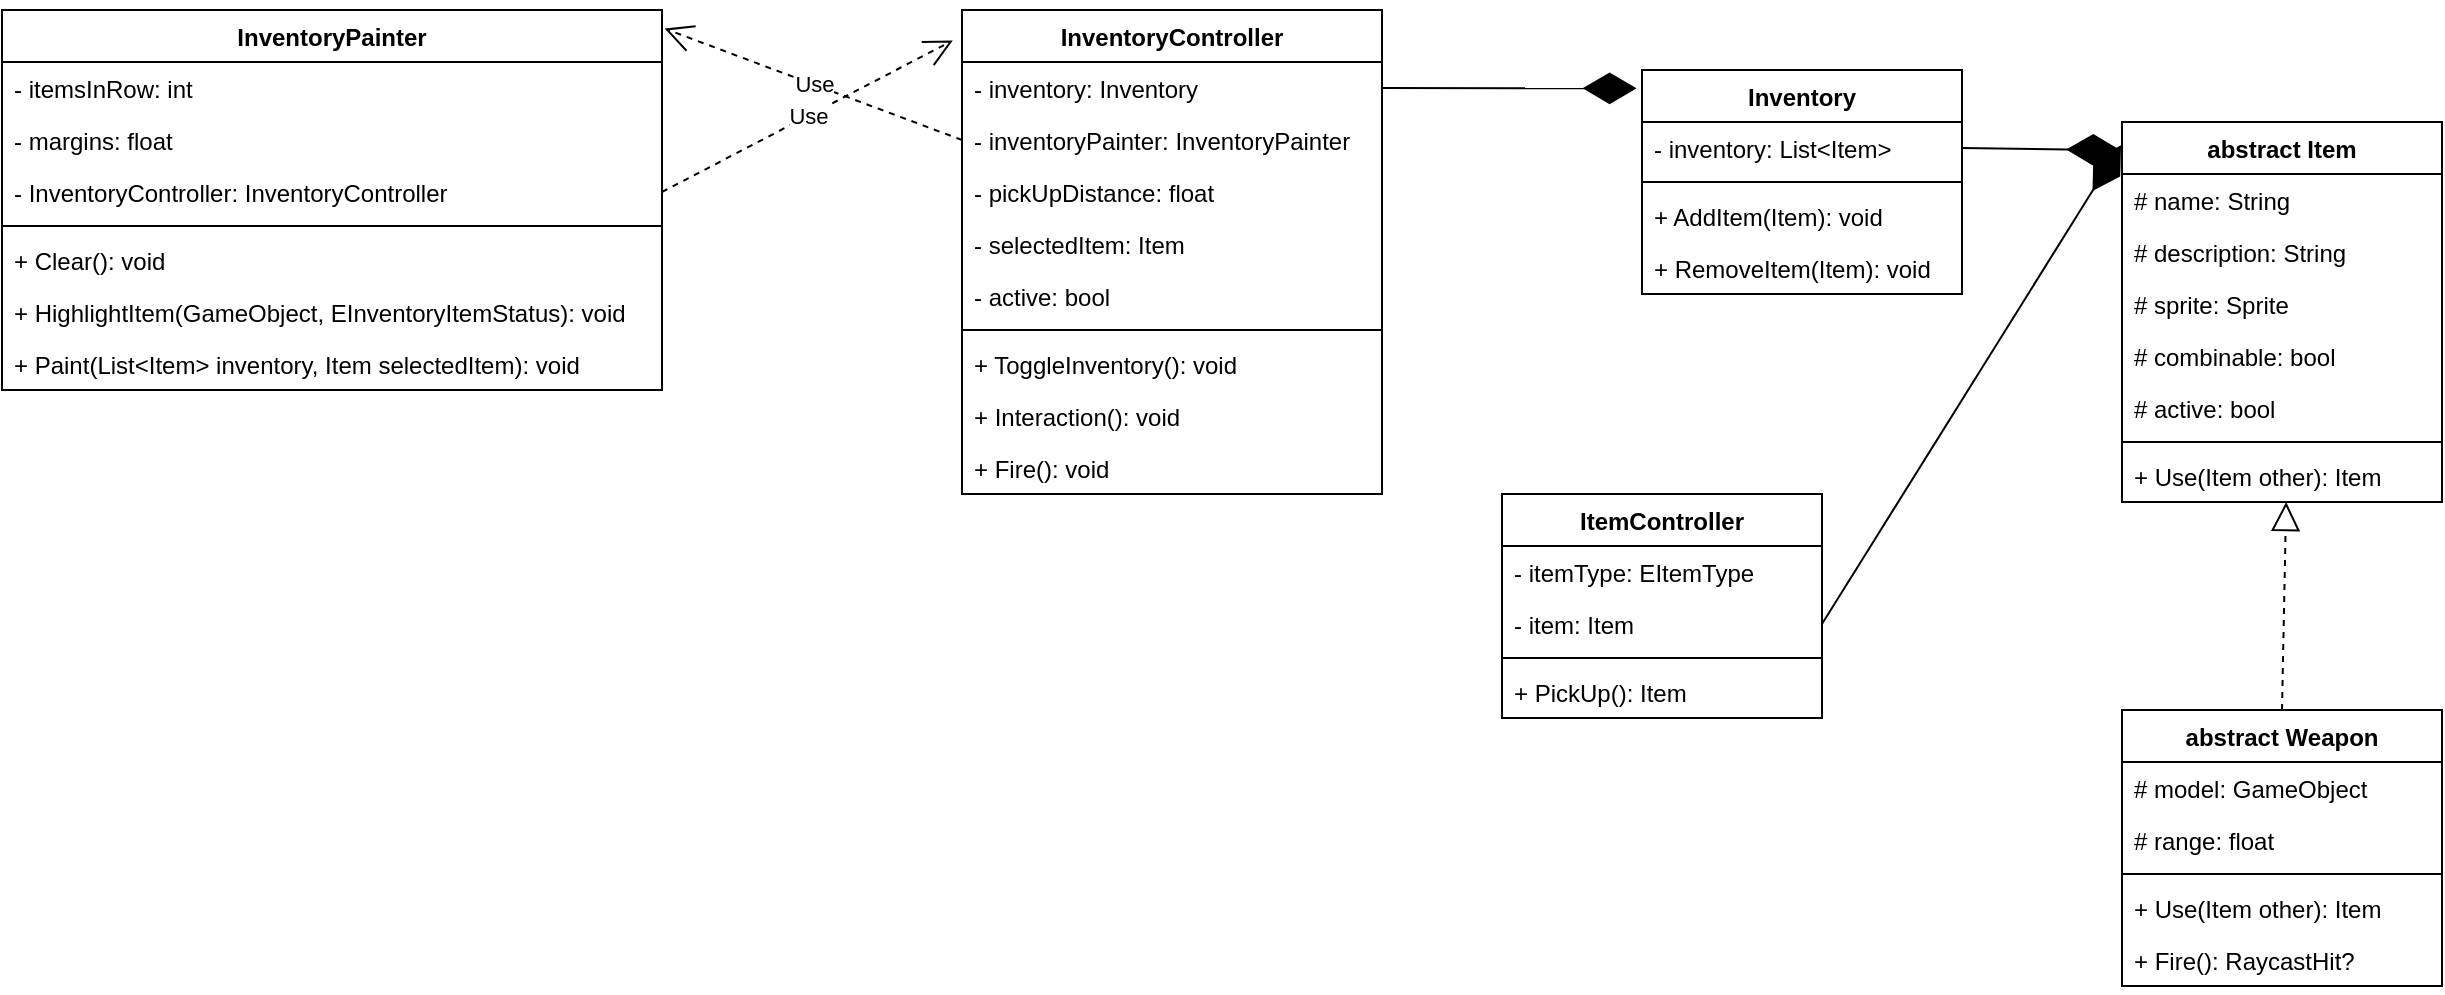 <mxfile version="13.10.4" type="device"><diagram name="Page-1" id="e7e014a7-5840-1c2e-5031-d8a46d1fe8dd"><mxGraphModel dx="2274" dy="796" grid="0" gridSize="10" guides="1" tooltips="1" connect="1" arrows="1" fold="1" page="0" pageScale="1" pageWidth="1169" pageHeight="826" background="#ffffff" math="0" shadow="0"><root><mxCell id="0"/><mxCell id="1" parent="0"/><mxCell id="oiC9Q9Fq3TdMBgT42Lqb-41" value="InventoryController" style="swimlane;fontStyle=1;align=center;verticalAlign=top;childLayout=stackLayout;horizontal=1;startSize=26;horizontalStack=0;resizeParent=1;resizeParentMax=0;resizeLast=0;collapsible=1;marginBottom=0;" vertex="1" parent="1"><mxGeometry x="170" y="50" width="210" height="242" as="geometry"><mxRectangle x="500" y="10" width="140" height="26" as="alternateBounds"/></mxGeometry></mxCell><mxCell id="oiC9Q9Fq3TdMBgT42Lqb-56" value="- inventory: Inventory" style="text;strokeColor=none;fillColor=none;align=left;verticalAlign=top;spacingLeft=4;spacingRight=4;overflow=hidden;rotatable=0;points=[[0,0.5],[1,0.5]];portConstraint=eastwest;" vertex="1" parent="oiC9Q9Fq3TdMBgT42Lqb-41"><mxGeometry y="26" width="210" height="26" as="geometry"/></mxCell><mxCell id="oiC9Q9Fq3TdMBgT42Lqb-42" value="- inventoryPainter: InventoryPainter" style="text;strokeColor=none;fillColor=none;align=left;verticalAlign=top;spacingLeft=4;spacingRight=4;overflow=hidden;rotatable=0;points=[[0,0.5],[1,0.5]];portConstraint=eastwest;" vertex="1" parent="oiC9Q9Fq3TdMBgT42Lqb-41"><mxGeometry y="52" width="210" height="26" as="geometry"/></mxCell><mxCell id="oiC9Q9Fq3TdMBgT42Lqb-72" value="- pickUpDistance: float" style="text;strokeColor=none;fillColor=none;align=left;verticalAlign=top;spacingLeft=4;spacingRight=4;overflow=hidden;rotatable=0;points=[[0,0.5],[1,0.5]];portConstraint=eastwest;" vertex="1" parent="oiC9Q9Fq3TdMBgT42Lqb-41"><mxGeometry y="78" width="210" height="26" as="geometry"/></mxCell><mxCell id="oiC9Q9Fq3TdMBgT42Lqb-73" value="- selectedItem: Item" style="text;strokeColor=none;fillColor=none;align=left;verticalAlign=top;spacingLeft=4;spacingRight=4;overflow=hidden;rotatable=0;points=[[0,0.5],[1,0.5]];portConstraint=eastwest;" vertex="1" parent="oiC9Q9Fq3TdMBgT42Lqb-41"><mxGeometry y="104" width="210" height="26" as="geometry"/></mxCell><mxCell id="oiC9Q9Fq3TdMBgT42Lqb-74" value="- active: bool" style="text;strokeColor=none;fillColor=none;align=left;verticalAlign=top;spacingLeft=4;spacingRight=4;overflow=hidden;rotatable=0;points=[[0,0.5],[1,0.5]];portConstraint=eastwest;" vertex="1" parent="oiC9Q9Fq3TdMBgT42Lqb-41"><mxGeometry y="130" width="210" height="26" as="geometry"/></mxCell><mxCell id="oiC9Q9Fq3TdMBgT42Lqb-43" value="" style="line;strokeWidth=1;fillColor=none;align=left;verticalAlign=middle;spacingTop=-1;spacingLeft=3;spacingRight=3;rotatable=0;labelPosition=right;points=[];portConstraint=eastwest;" vertex="1" parent="oiC9Q9Fq3TdMBgT42Lqb-41"><mxGeometry y="156" width="210" height="8" as="geometry"/></mxCell><mxCell id="oiC9Q9Fq3TdMBgT42Lqb-57" value="+ ToggleInventory(): void" style="text;strokeColor=none;fillColor=none;align=left;verticalAlign=top;spacingLeft=4;spacingRight=4;overflow=hidden;rotatable=0;points=[[0,0.5],[1,0.5]];portConstraint=eastwest;" vertex="1" parent="oiC9Q9Fq3TdMBgT42Lqb-41"><mxGeometry y="164" width="210" height="26" as="geometry"/></mxCell><mxCell id="oiC9Q9Fq3TdMBgT42Lqb-44" value="+ Interaction(): void" style="text;strokeColor=none;fillColor=none;align=left;verticalAlign=top;spacingLeft=4;spacingRight=4;overflow=hidden;rotatable=0;points=[[0,0.5],[1,0.5]];portConstraint=eastwest;" vertex="1" parent="oiC9Q9Fq3TdMBgT42Lqb-41"><mxGeometry y="190" width="210" height="26" as="geometry"/></mxCell><mxCell id="oiC9Q9Fq3TdMBgT42Lqb-58" value="+ Fire(): void" style="text;strokeColor=none;fillColor=none;align=left;verticalAlign=top;spacingLeft=4;spacingRight=4;overflow=hidden;rotatable=0;points=[[0,0.5],[1,0.5]];portConstraint=eastwest;" vertex="1" parent="oiC9Q9Fq3TdMBgT42Lqb-41"><mxGeometry y="216" width="210" height="26" as="geometry"/></mxCell><mxCell id="oiC9Q9Fq3TdMBgT42Lqb-49" value="Inventory" style="swimlane;fontStyle=1;align=center;verticalAlign=top;childLayout=stackLayout;horizontal=1;startSize=26;horizontalStack=0;resizeParent=1;resizeParentMax=0;resizeLast=0;collapsible=1;marginBottom=0;" vertex="1" parent="1"><mxGeometry x="510" y="80" width="160" height="112" as="geometry"/></mxCell><mxCell id="oiC9Q9Fq3TdMBgT42Lqb-50" value="- inventory: List&lt;Item&gt;" style="text;strokeColor=none;fillColor=none;align=left;verticalAlign=top;spacingLeft=4;spacingRight=4;overflow=hidden;rotatable=0;points=[[0,0.5],[1,0.5]];portConstraint=eastwest;" vertex="1" parent="oiC9Q9Fq3TdMBgT42Lqb-49"><mxGeometry y="26" width="160" height="26" as="geometry"/></mxCell><mxCell id="oiC9Q9Fq3TdMBgT42Lqb-51" value="" style="line;strokeWidth=1;fillColor=none;align=left;verticalAlign=middle;spacingTop=-1;spacingLeft=3;spacingRight=3;rotatable=0;labelPosition=right;points=[];portConstraint=eastwest;" vertex="1" parent="oiC9Q9Fq3TdMBgT42Lqb-49"><mxGeometry y="52" width="160" height="8" as="geometry"/></mxCell><mxCell id="oiC9Q9Fq3TdMBgT42Lqb-52" value="+ AddItem(Item): void" style="text;strokeColor=none;fillColor=none;align=left;verticalAlign=top;spacingLeft=4;spacingRight=4;overflow=hidden;rotatable=0;points=[[0,0.5],[1,0.5]];portConstraint=eastwest;" vertex="1" parent="oiC9Q9Fq3TdMBgT42Lqb-49"><mxGeometry y="60" width="160" height="26" as="geometry"/></mxCell><mxCell id="oiC9Q9Fq3TdMBgT42Lqb-59" value="+ RemoveItem(Item): void" style="text;strokeColor=none;fillColor=none;align=left;verticalAlign=top;spacingLeft=4;spacingRight=4;overflow=hidden;rotatable=0;points=[[0,0.5],[1,0.5]];portConstraint=eastwest;" vertex="1" parent="oiC9Q9Fq3TdMBgT42Lqb-49"><mxGeometry y="86" width="160" height="26" as="geometry"/></mxCell><mxCell id="oiC9Q9Fq3TdMBgT42Lqb-60" value="abstract Item" style="swimlane;fontStyle=1;align=center;verticalAlign=top;childLayout=stackLayout;horizontal=1;startSize=26;horizontalStack=0;resizeParent=1;resizeParentMax=0;resizeLast=0;collapsible=1;marginBottom=0;" vertex="1" parent="1"><mxGeometry x="750" y="106" width="160" height="190" as="geometry"/></mxCell><mxCell id="oiC9Q9Fq3TdMBgT42Lqb-61" value="# name: String" style="text;strokeColor=none;fillColor=none;align=left;verticalAlign=top;spacingLeft=4;spacingRight=4;overflow=hidden;rotatable=0;points=[[0,0.5],[1,0.5]];portConstraint=eastwest;" vertex="1" parent="oiC9Q9Fq3TdMBgT42Lqb-60"><mxGeometry y="26" width="160" height="26" as="geometry"/></mxCell><mxCell id="oiC9Q9Fq3TdMBgT42Lqb-64" value="# description: String" style="text;strokeColor=none;fillColor=none;align=left;verticalAlign=top;spacingLeft=4;spacingRight=4;overflow=hidden;rotatable=0;points=[[0,0.5],[1,0.5]];portConstraint=eastwest;" vertex="1" parent="oiC9Q9Fq3TdMBgT42Lqb-60"><mxGeometry y="52" width="160" height="26" as="geometry"/></mxCell><mxCell id="oiC9Q9Fq3TdMBgT42Lqb-65" value="# sprite: Sprite" style="text;strokeColor=none;fillColor=none;align=left;verticalAlign=top;spacingLeft=4;spacingRight=4;overflow=hidden;rotatable=0;points=[[0,0.5],[1,0.5]];portConstraint=eastwest;" vertex="1" parent="oiC9Q9Fq3TdMBgT42Lqb-60"><mxGeometry y="78" width="160" height="26" as="geometry"/></mxCell><mxCell id="oiC9Q9Fq3TdMBgT42Lqb-66" value="# combinable: bool" style="text;strokeColor=none;fillColor=none;align=left;verticalAlign=top;spacingLeft=4;spacingRight=4;overflow=hidden;rotatable=0;points=[[0,0.5],[1,0.5]];portConstraint=eastwest;" vertex="1" parent="oiC9Q9Fq3TdMBgT42Lqb-60"><mxGeometry y="104" width="160" height="26" as="geometry"/></mxCell><mxCell id="oiC9Q9Fq3TdMBgT42Lqb-67" value="# active: bool" style="text;strokeColor=none;fillColor=none;align=left;verticalAlign=top;spacingLeft=4;spacingRight=4;overflow=hidden;rotatable=0;points=[[0,0.5],[1,0.5]];portConstraint=eastwest;" vertex="1" parent="oiC9Q9Fq3TdMBgT42Lqb-60"><mxGeometry y="130" width="160" height="26" as="geometry"/></mxCell><mxCell id="oiC9Q9Fq3TdMBgT42Lqb-62" value="" style="line;strokeWidth=1;fillColor=none;align=left;verticalAlign=middle;spacingTop=-1;spacingLeft=3;spacingRight=3;rotatable=0;labelPosition=right;points=[];portConstraint=eastwest;" vertex="1" parent="oiC9Q9Fq3TdMBgT42Lqb-60"><mxGeometry y="156" width="160" height="8" as="geometry"/></mxCell><mxCell id="oiC9Q9Fq3TdMBgT42Lqb-63" value="+ Use(Item other): Item" style="text;strokeColor=none;fillColor=none;align=left;verticalAlign=top;spacingLeft=4;spacingRight=4;overflow=hidden;rotatable=0;points=[[0,0.5],[1,0.5]];portConstraint=eastwest;" vertex="1" parent="oiC9Q9Fq3TdMBgT42Lqb-60"><mxGeometry y="164" width="160" height="26" as="geometry"/></mxCell><mxCell id="oiC9Q9Fq3TdMBgT42Lqb-68" value="InventoryPainter" style="swimlane;fontStyle=1;align=center;verticalAlign=top;childLayout=stackLayout;horizontal=1;startSize=26;horizontalStack=0;resizeParent=1;resizeParentMax=0;resizeLast=0;collapsible=1;marginBottom=0;" vertex="1" parent="1"><mxGeometry x="-310" y="50" width="330" height="190" as="geometry"/></mxCell><mxCell id="oiC9Q9Fq3TdMBgT42Lqb-77" value="- itemsInRow: int" style="text;strokeColor=none;fillColor=none;align=left;verticalAlign=top;spacingLeft=4;spacingRight=4;overflow=hidden;rotatable=0;points=[[0,0.5],[1,0.5]];portConstraint=eastwest;" vertex="1" parent="oiC9Q9Fq3TdMBgT42Lqb-68"><mxGeometry y="26" width="330" height="26" as="geometry"/></mxCell><mxCell id="oiC9Q9Fq3TdMBgT42Lqb-69" value="- margins: float" style="text;strokeColor=none;fillColor=none;align=left;verticalAlign=top;spacingLeft=4;spacingRight=4;overflow=hidden;rotatable=0;points=[[0,0.5],[1,0.5]];portConstraint=eastwest;" vertex="1" parent="oiC9Q9Fq3TdMBgT42Lqb-68"><mxGeometry y="52" width="330" height="26" as="geometry"/></mxCell><mxCell id="oiC9Q9Fq3TdMBgT42Lqb-78" value="- InventoryController: InventoryController" style="text;strokeColor=none;fillColor=none;align=left;verticalAlign=top;spacingLeft=4;spacingRight=4;overflow=hidden;rotatable=0;points=[[0,0.5],[1,0.5]];portConstraint=eastwest;" vertex="1" parent="oiC9Q9Fq3TdMBgT42Lqb-68"><mxGeometry y="78" width="330" height="26" as="geometry"/></mxCell><mxCell id="oiC9Q9Fq3TdMBgT42Lqb-70" value="" style="line;strokeWidth=1;fillColor=none;align=left;verticalAlign=middle;spacingTop=-1;spacingLeft=3;spacingRight=3;rotatable=0;labelPosition=right;points=[];portConstraint=eastwest;" vertex="1" parent="oiC9Q9Fq3TdMBgT42Lqb-68"><mxGeometry y="104" width="330" height="8" as="geometry"/></mxCell><mxCell id="oiC9Q9Fq3TdMBgT42Lqb-71" value="+ Clear(): void" style="text;strokeColor=none;fillColor=none;align=left;verticalAlign=top;spacingLeft=4;spacingRight=4;overflow=hidden;rotatable=0;points=[[0,0.5],[1,0.5]];portConstraint=eastwest;" vertex="1" parent="oiC9Q9Fq3TdMBgT42Lqb-68"><mxGeometry y="112" width="330" height="26" as="geometry"/></mxCell><mxCell id="oiC9Q9Fq3TdMBgT42Lqb-75" value="+ HighlightItem(GameObject, EInventoryItemStatus): void" style="text;strokeColor=none;fillColor=none;align=left;verticalAlign=top;spacingLeft=4;spacingRight=4;overflow=hidden;rotatable=0;points=[[0,0.5],[1,0.5]];portConstraint=eastwest;" vertex="1" parent="oiC9Q9Fq3TdMBgT42Lqb-68"><mxGeometry y="138" width="330" height="26" as="geometry"/></mxCell><mxCell id="oiC9Q9Fq3TdMBgT42Lqb-76" value="+ Paint(List&lt;Item&gt; inventory, Item selectedItem): void" style="text;strokeColor=none;fillColor=none;align=left;verticalAlign=top;spacingLeft=4;spacingRight=4;overflow=hidden;rotatable=0;points=[[0,0.5],[1,0.5]];portConstraint=eastwest;" vertex="1" parent="oiC9Q9Fq3TdMBgT42Lqb-68"><mxGeometry y="164" width="330" height="26" as="geometry"/></mxCell><mxCell id="oiC9Q9Fq3TdMBgT42Lqb-79" value="" style="endArrow=diamondThin;endFill=1;endSize=24;html=1;exitX=1;exitY=0.5;exitDx=0;exitDy=0;entryX=-0.017;entryY=0.082;entryDx=0;entryDy=0;entryPerimeter=0;" edge="1" parent="1" source="oiC9Q9Fq3TdMBgT42Lqb-56" target="oiC9Q9Fq3TdMBgT42Lqb-49"><mxGeometry width="160" relative="1" as="geometry"><mxPoint x="370" y="20" as="sourcePoint"/><mxPoint x="476" y="80" as="targetPoint"/></mxGeometry></mxCell><mxCell id="oiC9Q9Fq3TdMBgT42Lqb-81" value="" style="endArrow=diamondThin;endFill=1;endSize=24;html=1;exitX=1;exitY=0.5;exitDx=0;exitDy=0;entryX=-0.006;entryY=0.074;entryDx=0;entryDy=0;entryPerimeter=0;" edge="1" parent="1" source="oiC9Q9Fq3TdMBgT42Lqb-50" target="oiC9Q9Fq3TdMBgT42Lqb-60"><mxGeometry width="160" relative="1" as="geometry"><mxPoint x="550" y="-20" as="sourcePoint"/><mxPoint x="710" y="-20" as="targetPoint"/></mxGeometry></mxCell><mxCell id="oiC9Q9Fq3TdMBgT42Lqb-82" value="Use" style="endArrow=open;endSize=12;dashed=1;html=1;exitX=0;exitY=0.5;exitDx=0;exitDy=0;entryX=1.004;entryY=0.049;entryDx=0;entryDy=0;entryPerimeter=0;" edge="1" parent="1" source="oiC9Q9Fq3TdMBgT42Lqb-42" target="oiC9Q9Fq3TdMBgT42Lqb-68"><mxGeometry width="160" relative="1" as="geometry"><mxPoint x="40" y="-50" as="sourcePoint"/><mxPoint x="200" y="-50" as="targetPoint"/></mxGeometry></mxCell><mxCell id="oiC9Q9Fq3TdMBgT42Lqb-83" value="Use" style="endArrow=open;endSize=12;dashed=1;html=1;exitX=1;exitY=0.5;exitDx=0;exitDy=0;entryX=-0.022;entryY=0.063;entryDx=0;entryDy=0;entryPerimeter=0;" edge="1" parent="1" source="oiC9Q9Fq3TdMBgT42Lqb-78" target="oiC9Q9Fq3TdMBgT42Lqb-41"><mxGeometry width="160" relative="1" as="geometry"><mxPoint x="50" y="340" as="sourcePoint"/><mxPoint x="210" y="340" as="targetPoint"/></mxGeometry></mxCell><mxCell id="oiC9Q9Fq3TdMBgT42Lqb-84" value="ItemController" style="swimlane;fontStyle=1;align=center;verticalAlign=top;childLayout=stackLayout;horizontal=1;startSize=26;horizontalStack=0;resizeParent=1;resizeParentMax=0;resizeLast=0;collapsible=1;marginBottom=0;" vertex="1" parent="1"><mxGeometry x="440" y="292" width="160" height="112" as="geometry"/></mxCell><mxCell id="oiC9Q9Fq3TdMBgT42Lqb-85" value="- itemType: EItemType" style="text;strokeColor=none;fillColor=none;align=left;verticalAlign=top;spacingLeft=4;spacingRight=4;overflow=hidden;rotatable=0;points=[[0,0.5],[1,0.5]];portConstraint=eastwest;" vertex="1" parent="oiC9Q9Fq3TdMBgT42Lqb-84"><mxGeometry y="26" width="160" height="26" as="geometry"/></mxCell><mxCell id="oiC9Q9Fq3TdMBgT42Lqb-88" value="- item: Item" style="text;strokeColor=none;fillColor=none;align=left;verticalAlign=top;spacingLeft=4;spacingRight=4;overflow=hidden;rotatable=0;points=[[0,0.5],[1,0.5]];portConstraint=eastwest;" vertex="1" parent="oiC9Q9Fq3TdMBgT42Lqb-84"><mxGeometry y="52" width="160" height="26" as="geometry"/></mxCell><mxCell id="oiC9Q9Fq3TdMBgT42Lqb-86" value="" style="line;strokeWidth=1;fillColor=none;align=left;verticalAlign=middle;spacingTop=-1;spacingLeft=3;spacingRight=3;rotatable=0;labelPosition=right;points=[];portConstraint=eastwest;" vertex="1" parent="oiC9Q9Fq3TdMBgT42Lqb-84"><mxGeometry y="78" width="160" height="8" as="geometry"/></mxCell><mxCell id="oiC9Q9Fq3TdMBgT42Lqb-87" value="+ PickUp(): Item" style="text;strokeColor=none;fillColor=none;align=left;verticalAlign=top;spacingLeft=4;spacingRight=4;overflow=hidden;rotatable=0;points=[[0,0.5],[1,0.5]];portConstraint=eastwest;" vertex="1" parent="oiC9Q9Fq3TdMBgT42Lqb-84"><mxGeometry y="86" width="160" height="26" as="geometry"/></mxCell><mxCell id="oiC9Q9Fq3TdMBgT42Lqb-90" value="" style="endArrow=diamondThin;endFill=1;endSize=24;html=1;exitX=1;exitY=0.5;exitDx=0;exitDy=0;entryX=-0.003;entryY=0.061;entryDx=0;entryDy=0;entryPerimeter=0;" edge="1" parent="1" source="oiC9Q9Fq3TdMBgT42Lqb-88" target="oiC9Q9Fq3TdMBgT42Lqb-60"><mxGeometry width="160" relative="1" as="geometry"><mxPoint x="470" y="360" as="sourcePoint"/><mxPoint x="630" y="360" as="targetPoint"/></mxGeometry></mxCell><mxCell id="oiC9Q9Fq3TdMBgT42Lqb-91" value="abstract Weapon" style="swimlane;fontStyle=1;align=center;verticalAlign=top;childLayout=stackLayout;horizontal=1;startSize=26;horizontalStack=0;resizeParent=1;resizeParentMax=0;resizeLast=0;collapsible=1;marginBottom=0;" vertex="1" parent="1"><mxGeometry x="750" y="400" width="160" height="138" as="geometry"/></mxCell><mxCell id="oiC9Q9Fq3TdMBgT42Lqb-92" value="# model: GameObject" style="text;strokeColor=none;fillColor=none;align=left;verticalAlign=top;spacingLeft=4;spacingRight=4;overflow=hidden;rotatable=0;points=[[0,0.5],[1,0.5]];portConstraint=eastwest;" vertex="1" parent="oiC9Q9Fq3TdMBgT42Lqb-91"><mxGeometry y="26" width="160" height="26" as="geometry"/></mxCell><mxCell id="oiC9Q9Fq3TdMBgT42Lqb-96" value="# range: float" style="text;strokeColor=none;fillColor=none;align=left;verticalAlign=top;spacingLeft=4;spacingRight=4;overflow=hidden;rotatable=0;points=[[0,0.5],[1,0.5]];portConstraint=eastwest;" vertex="1" parent="oiC9Q9Fq3TdMBgT42Lqb-91"><mxGeometry y="52" width="160" height="26" as="geometry"/></mxCell><mxCell id="oiC9Q9Fq3TdMBgT42Lqb-93" value="" style="line;strokeWidth=1;fillColor=none;align=left;verticalAlign=middle;spacingTop=-1;spacingLeft=3;spacingRight=3;rotatable=0;labelPosition=right;points=[];portConstraint=eastwest;" vertex="1" parent="oiC9Q9Fq3TdMBgT42Lqb-91"><mxGeometry y="78" width="160" height="8" as="geometry"/></mxCell><mxCell id="oiC9Q9Fq3TdMBgT42Lqb-94" value="+ Use(Item other): Item" style="text;strokeColor=none;fillColor=none;align=left;verticalAlign=top;spacingLeft=4;spacingRight=4;overflow=hidden;rotatable=0;points=[[0,0.5],[1,0.5]];portConstraint=eastwest;" vertex="1" parent="oiC9Q9Fq3TdMBgT42Lqb-91"><mxGeometry y="86" width="160" height="26" as="geometry"/></mxCell><mxCell id="oiC9Q9Fq3TdMBgT42Lqb-95" value="+ Fire(): RaycastHit?" style="text;strokeColor=none;fillColor=none;align=left;verticalAlign=top;spacingLeft=4;spacingRight=4;overflow=hidden;rotatable=0;points=[[0,0.5],[1,0.5]];portConstraint=eastwest;" vertex="1" parent="oiC9Q9Fq3TdMBgT42Lqb-91"><mxGeometry y="112" width="160" height="26" as="geometry"/></mxCell><mxCell id="oiC9Q9Fq3TdMBgT42Lqb-97" value="" style="endArrow=block;dashed=1;endFill=0;endSize=12;html=1;exitX=0.5;exitY=0;exitDx=0;exitDy=0;entryX=0.513;entryY=1;entryDx=0;entryDy=0;entryPerimeter=0;" edge="1" parent="1" source="oiC9Q9Fq3TdMBgT42Lqb-91" target="oiC9Q9Fq3TdMBgT42Lqb-63"><mxGeometry width="160" relative="1" as="geometry"><mxPoint x="620" y="320" as="sourcePoint"/><mxPoint x="780" y="320" as="targetPoint"/></mxGeometry></mxCell></root></mxGraphModel></diagram></mxfile>